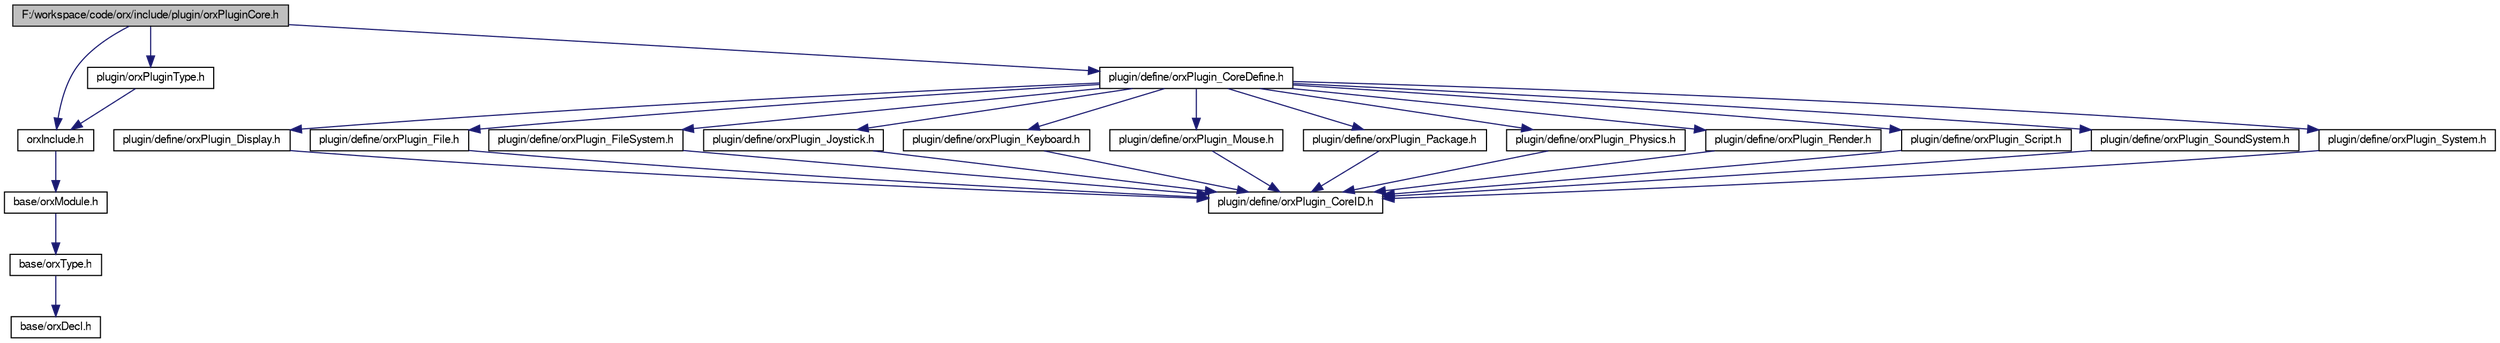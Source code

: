 digraph G
{
  bgcolor="transparent";
  edge [fontname="FreeSans",fontsize=10,labelfontname="FreeSans",labelfontsize=10];
  node [fontname="FreeSans",fontsize=10,shape=record];
  Node1 [label="F:/workspace/code/orx/include/plugin/orxPluginCore.h",height=0.2,width=0.4,color="black", fillcolor="grey75", style="filled" fontcolor="black"];
  Node1 -> Node2 [color="midnightblue",fontsize=10,style="solid",fontname="FreeSans"];
  Node2 [label="orxInclude.h",height=0.2,width=0.4,color="black",URL="$orx_include_8h.html"];
  Node2 -> Node3 [color="midnightblue",fontsize=10,style="solid",fontname="FreeSans"];
  Node3 [label="base/orxModule.h",height=0.2,width=0.4,color="black",URL="$orx_module_8h.html"];
  Node3 -> Node4 [color="midnightblue",fontsize=10,style="solid",fontname="FreeSans"];
  Node4 [label="base/orxType.h",height=0.2,width=0.4,color="black",URL="$orx_type_8h.html"];
  Node4 -> Node5 [color="midnightblue",fontsize=10,style="solid",fontname="FreeSans"];
  Node5 [label="base/orxDecl.h",height=0.2,width=0.4,color="black",URL="$orx_decl_8h.html"];
  Node1 -> Node6 [color="midnightblue",fontsize=10,style="solid",fontname="FreeSans"];
  Node6 [label="plugin/orxPluginType.h",height=0.2,width=0.4,color="black",URL="$orx_plugin_type_8h.html"];
  Node6 -> Node2 [color="midnightblue",fontsize=10,style="solid",fontname="FreeSans"];
  Node1 -> Node7 [color="midnightblue",fontsize=10,style="solid",fontname="FreeSans"];
  Node7 [label="plugin/define/orxPlugin_CoreDefine.h",height=0.2,width=0.4,color="black",URL="$orx_plugin___core_define_8h.html"];
  Node7 -> Node8 [color="midnightblue",fontsize=10,style="solid",fontname="FreeSans"];
  Node8 [label="plugin/define/orxPlugin_Display.h",height=0.2,width=0.4,color="black",URL="$orx_plugin___display_8h.html"];
  Node8 -> Node9 [color="midnightblue",fontsize=10,style="solid",fontname="FreeSans"];
  Node9 [label="plugin/define/orxPlugin_CoreID.h",height=0.2,width=0.4,color="black",URL="$orx_plugin___core_i_d_8h.html"];
  Node7 -> Node10 [color="midnightblue",fontsize=10,style="solid",fontname="FreeSans"];
  Node10 [label="plugin/define/orxPlugin_File.h",height=0.2,width=0.4,color="black",URL="$orx_plugin___file_8h.html"];
  Node10 -> Node9 [color="midnightblue",fontsize=10,style="solid",fontname="FreeSans"];
  Node7 -> Node11 [color="midnightblue",fontsize=10,style="solid",fontname="FreeSans"];
  Node11 [label="plugin/define/orxPlugin_FileSystem.h",height=0.2,width=0.4,color="black",URL="$orx_plugin___file_system_8h.html"];
  Node11 -> Node9 [color="midnightblue",fontsize=10,style="solid",fontname="FreeSans"];
  Node7 -> Node12 [color="midnightblue",fontsize=10,style="solid",fontname="FreeSans"];
  Node12 [label="plugin/define/orxPlugin_Joystick.h",height=0.2,width=0.4,color="black",URL="$orx_plugin___joystick_8h.html"];
  Node12 -> Node9 [color="midnightblue",fontsize=10,style="solid",fontname="FreeSans"];
  Node7 -> Node13 [color="midnightblue",fontsize=10,style="solid",fontname="FreeSans"];
  Node13 [label="plugin/define/orxPlugin_Keyboard.h",height=0.2,width=0.4,color="black",URL="$orx_plugin___keyboard_8h.html"];
  Node13 -> Node9 [color="midnightblue",fontsize=10,style="solid",fontname="FreeSans"];
  Node7 -> Node14 [color="midnightblue",fontsize=10,style="solid",fontname="FreeSans"];
  Node14 [label="plugin/define/orxPlugin_Mouse.h",height=0.2,width=0.4,color="black",URL="$orx_plugin___mouse_8h.html"];
  Node14 -> Node9 [color="midnightblue",fontsize=10,style="solid",fontname="FreeSans"];
  Node7 -> Node15 [color="midnightblue",fontsize=10,style="solid",fontname="FreeSans"];
  Node15 [label="plugin/define/orxPlugin_Package.h",height=0.2,width=0.4,color="black",URL="$orx_plugin___package_8h.html"];
  Node15 -> Node9 [color="midnightblue",fontsize=10,style="solid",fontname="FreeSans"];
  Node7 -> Node16 [color="midnightblue",fontsize=10,style="solid",fontname="FreeSans"];
  Node16 [label="plugin/define/orxPlugin_Physics.h",height=0.2,width=0.4,color="black",URL="$orx_plugin___physics_8h.html"];
  Node16 -> Node9 [color="midnightblue",fontsize=10,style="solid",fontname="FreeSans"];
  Node7 -> Node17 [color="midnightblue",fontsize=10,style="solid",fontname="FreeSans"];
  Node17 [label="plugin/define/orxPlugin_Render.h",height=0.2,width=0.4,color="black",URL="$orx_plugin___render_8h.html"];
  Node17 -> Node9 [color="midnightblue",fontsize=10,style="solid",fontname="FreeSans"];
  Node7 -> Node18 [color="midnightblue",fontsize=10,style="solid",fontname="FreeSans"];
  Node18 [label="plugin/define/orxPlugin_Script.h",height=0.2,width=0.4,color="black",URL="$orx_plugin___script_8h.html"];
  Node18 -> Node9 [color="midnightblue",fontsize=10,style="solid",fontname="FreeSans"];
  Node7 -> Node19 [color="midnightblue",fontsize=10,style="solid",fontname="FreeSans"];
  Node19 [label="plugin/define/orxPlugin_SoundSystem.h",height=0.2,width=0.4,color="black",URL="$orx_plugin___sound_system_8h.html"];
  Node19 -> Node9 [color="midnightblue",fontsize=10,style="solid",fontname="FreeSans"];
  Node7 -> Node20 [color="midnightblue",fontsize=10,style="solid",fontname="FreeSans"];
  Node20 [label="plugin/define/orxPlugin_System.h",height=0.2,width=0.4,color="black",URL="$orx_plugin___system_8h.html"];
  Node20 -> Node9 [color="midnightblue",fontsize=10,style="solid",fontname="FreeSans"];
}
